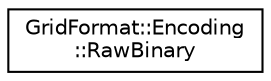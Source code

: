 digraph "Graphical Class Hierarchy"
{
 // LATEX_PDF_SIZE
  edge [fontname="Helvetica",fontsize="10",labelfontname="Helvetica",labelfontsize="10"];
  node [fontname="Helvetica",fontsize="10",shape=record];
  rankdir="LR";
  Node0 [label="GridFormat::Encoding\l::RawBinary",height=0.2,width=0.4,color="black", fillcolor="white", style="filled",URL="$structGridFormat_1_1Encoding_1_1RawBinary.html",tooltip="Raw binary encoder."];
}
